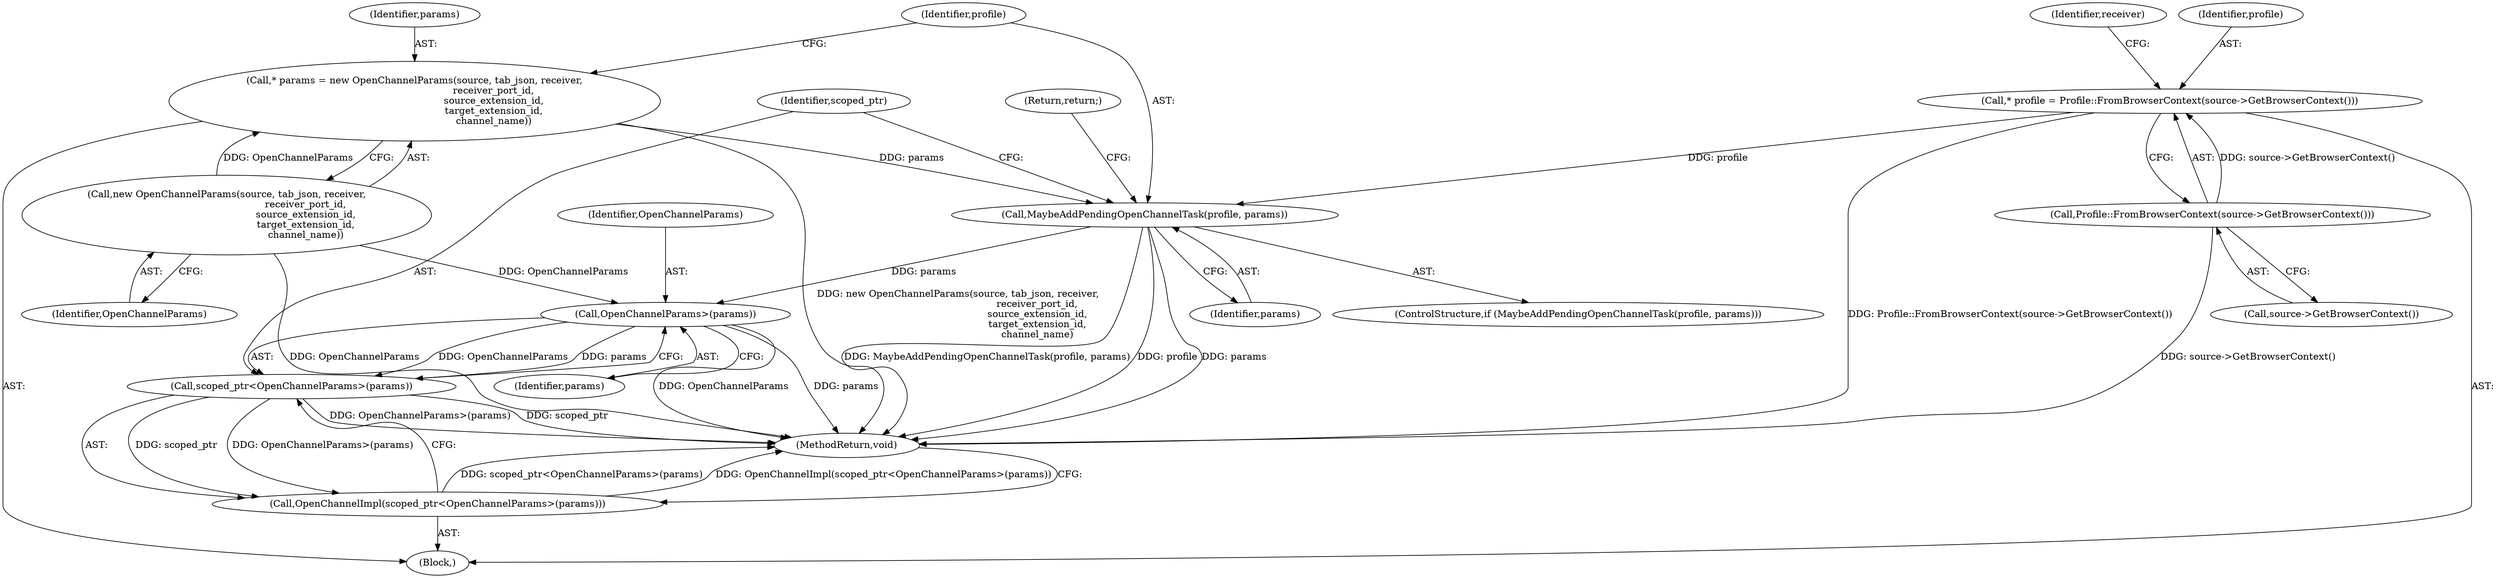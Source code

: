 digraph "0_Chrome_f7ae1f7a918f1973dca241a7a23169906eaf4fe3@pointer" {
"1000151" [label="(Call,MaybeAddPendingOpenChannelTask(profile, params))"];
"1000118" [label="(Call,* profile = Profile::FromBrowserContext(source->GetBrowserContext()))"];
"1000120" [label="(Call,Profile::FromBrowserContext(source->GetBrowserContext()))"];
"1000146" [label="(Call,* params = new OpenChannelParams(source, tab_json, receiver,\n                                                    receiver_port_id,\n                                                    source_extension_id,\n                                                    target_extension_id,\n                                                    channel_name))"];
"1000148" [label="(Call,new OpenChannelParams(source, tab_json, receiver,\n                                                    receiver_port_id,\n                                                    source_extension_id,\n                                                    target_extension_id,\n                                                    channel_name))"];
"1000159" [label="(Call,OpenChannelParams>(params))"];
"1000157" [label="(Call,scoped_ptr<OpenChannelParams>(params))"];
"1000156" [label="(Call,OpenChannelImpl(scoped_ptr<OpenChannelParams>(params)))"];
"1000118" [label="(Call,* profile = Profile::FromBrowserContext(source->GetBrowserContext()))"];
"1000119" [label="(Identifier,profile)"];
"1000155" [label="(Return,return;)"];
"1000120" [label="(Call,Profile::FromBrowserContext(source->GetBrowserContext()))"];
"1000161" [label="(Identifier,params)"];
"1000159" [label="(Call,OpenChannelParams>(params))"];
"1000149" [label="(Identifier,OpenChannelParams)"];
"1000152" [label="(Identifier,profile)"];
"1000151" [label="(Call,MaybeAddPendingOpenChannelTask(profile, params))"];
"1000162" [label="(MethodReturn,void)"];
"1000160" [label="(Identifier,OpenChannelParams)"];
"1000124" [label="(Identifier,receiver)"];
"1000150" [label="(ControlStructure,if (MaybeAddPendingOpenChannelTask(profile, params)))"];
"1000107" [label="(Block,)"];
"1000147" [label="(Identifier,params)"];
"1000156" [label="(Call,OpenChannelImpl(scoped_ptr<OpenChannelParams>(params)))"];
"1000146" [label="(Call,* params = new OpenChannelParams(source, tab_json, receiver,\n                                                    receiver_port_id,\n                                                    source_extension_id,\n                                                    target_extension_id,\n                                                    channel_name))"];
"1000148" [label="(Call,new OpenChannelParams(source, tab_json, receiver,\n                                                    receiver_port_id,\n                                                    source_extension_id,\n                                                    target_extension_id,\n                                                    channel_name))"];
"1000158" [label="(Identifier,scoped_ptr)"];
"1000121" [label="(Call,source->GetBrowserContext())"];
"1000157" [label="(Call,scoped_ptr<OpenChannelParams>(params))"];
"1000153" [label="(Identifier,params)"];
"1000151" -> "1000150"  [label="AST: "];
"1000151" -> "1000153"  [label="CFG: "];
"1000152" -> "1000151"  [label="AST: "];
"1000153" -> "1000151"  [label="AST: "];
"1000155" -> "1000151"  [label="CFG: "];
"1000158" -> "1000151"  [label="CFG: "];
"1000151" -> "1000162"  [label="DDG: MaybeAddPendingOpenChannelTask(profile, params)"];
"1000151" -> "1000162"  [label="DDG: profile"];
"1000151" -> "1000162"  [label="DDG: params"];
"1000118" -> "1000151"  [label="DDG: profile"];
"1000146" -> "1000151"  [label="DDG: params"];
"1000151" -> "1000159"  [label="DDG: params"];
"1000118" -> "1000107"  [label="AST: "];
"1000118" -> "1000120"  [label="CFG: "];
"1000119" -> "1000118"  [label="AST: "];
"1000120" -> "1000118"  [label="AST: "];
"1000124" -> "1000118"  [label="CFG: "];
"1000118" -> "1000162"  [label="DDG: Profile::FromBrowserContext(source->GetBrowserContext())"];
"1000120" -> "1000118"  [label="DDG: source->GetBrowserContext()"];
"1000120" -> "1000121"  [label="CFG: "];
"1000121" -> "1000120"  [label="AST: "];
"1000120" -> "1000162"  [label="DDG: source->GetBrowserContext()"];
"1000146" -> "1000107"  [label="AST: "];
"1000146" -> "1000148"  [label="CFG: "];
"1000147" -> "1000146"  [label="AST: "];
"1000148" -> "1000146"  [label="AST: "];
"1000152" -> "1000146"  [label="CFG: "];
"1000146" -> "1000162"  [label="DDG: new OpenChannelParams(source, tab_json, receiver,\n                                                    receiver_port_id,\n                                                    source_extension_id,\n                                                    target_extension_id,\n                                                    channel_name)"];
"1000148" -> "1000146"  [label="DDG: OpenChannelParams"];
"1000148" -> "1000149"  [label="CFG: "];
"1000149" -> "1000148"  [label="AST: "];
"1000148" -> "1000162"  [label="DDG: OpenChannelParams"];
"1000148" -> "1000159"  [label="DDG: OpenChannelParams"];
"1000159" -> "1000157"  [label="AST: "];
"1000159" -> "1000161"  [label="CFG: "];
"1000160" -> "1000159"  [label="AST: "];
"1000161" -> "1000159"  [label="AST: "];
"1000157" -> "1000159"  [label="CFG: "];
"1000159" -> "1000162"  [label="DDG: OpenChannelParams"];
"1000159" -> "1000162"  [label="DDG: params"];
"1000159" -> "1000157"  [label="DDG: OpenChannelParams"];
"1000159" -> "1000157"  [label="DDG: params"];
"1000157" -> "1000156"  [label="AST: "];
"1000158" -> "1000157"  [label="AST: "];
"1000156" -> "1000157"  [label="CFG: "];
"1000157" -> "1000162"  [label="DDG: OpenChannelParams>(params)"];
"1000157" -> "1000162"  [label="DDG: scoped_ptr"];
"1000157" -> "1000156"  [label="DDG: scoped_ptr"];
"1000157" -> "1000156"  [label="DDG: OpenChannelParams>(params)"];
"1000156" -> "1000107"  [label="AST: "];
"1000162" -> "1000156"  [label="CFG: "];
"1000156" -> "1000162"  [label="DDG: scoped_ptr<OpenChannelParams>(params)"];
"1000156" -> "1000162"  [label="DDG: OpenChannelImpl(scoped_ptr<OpenChannelParams>(params))"];
}

